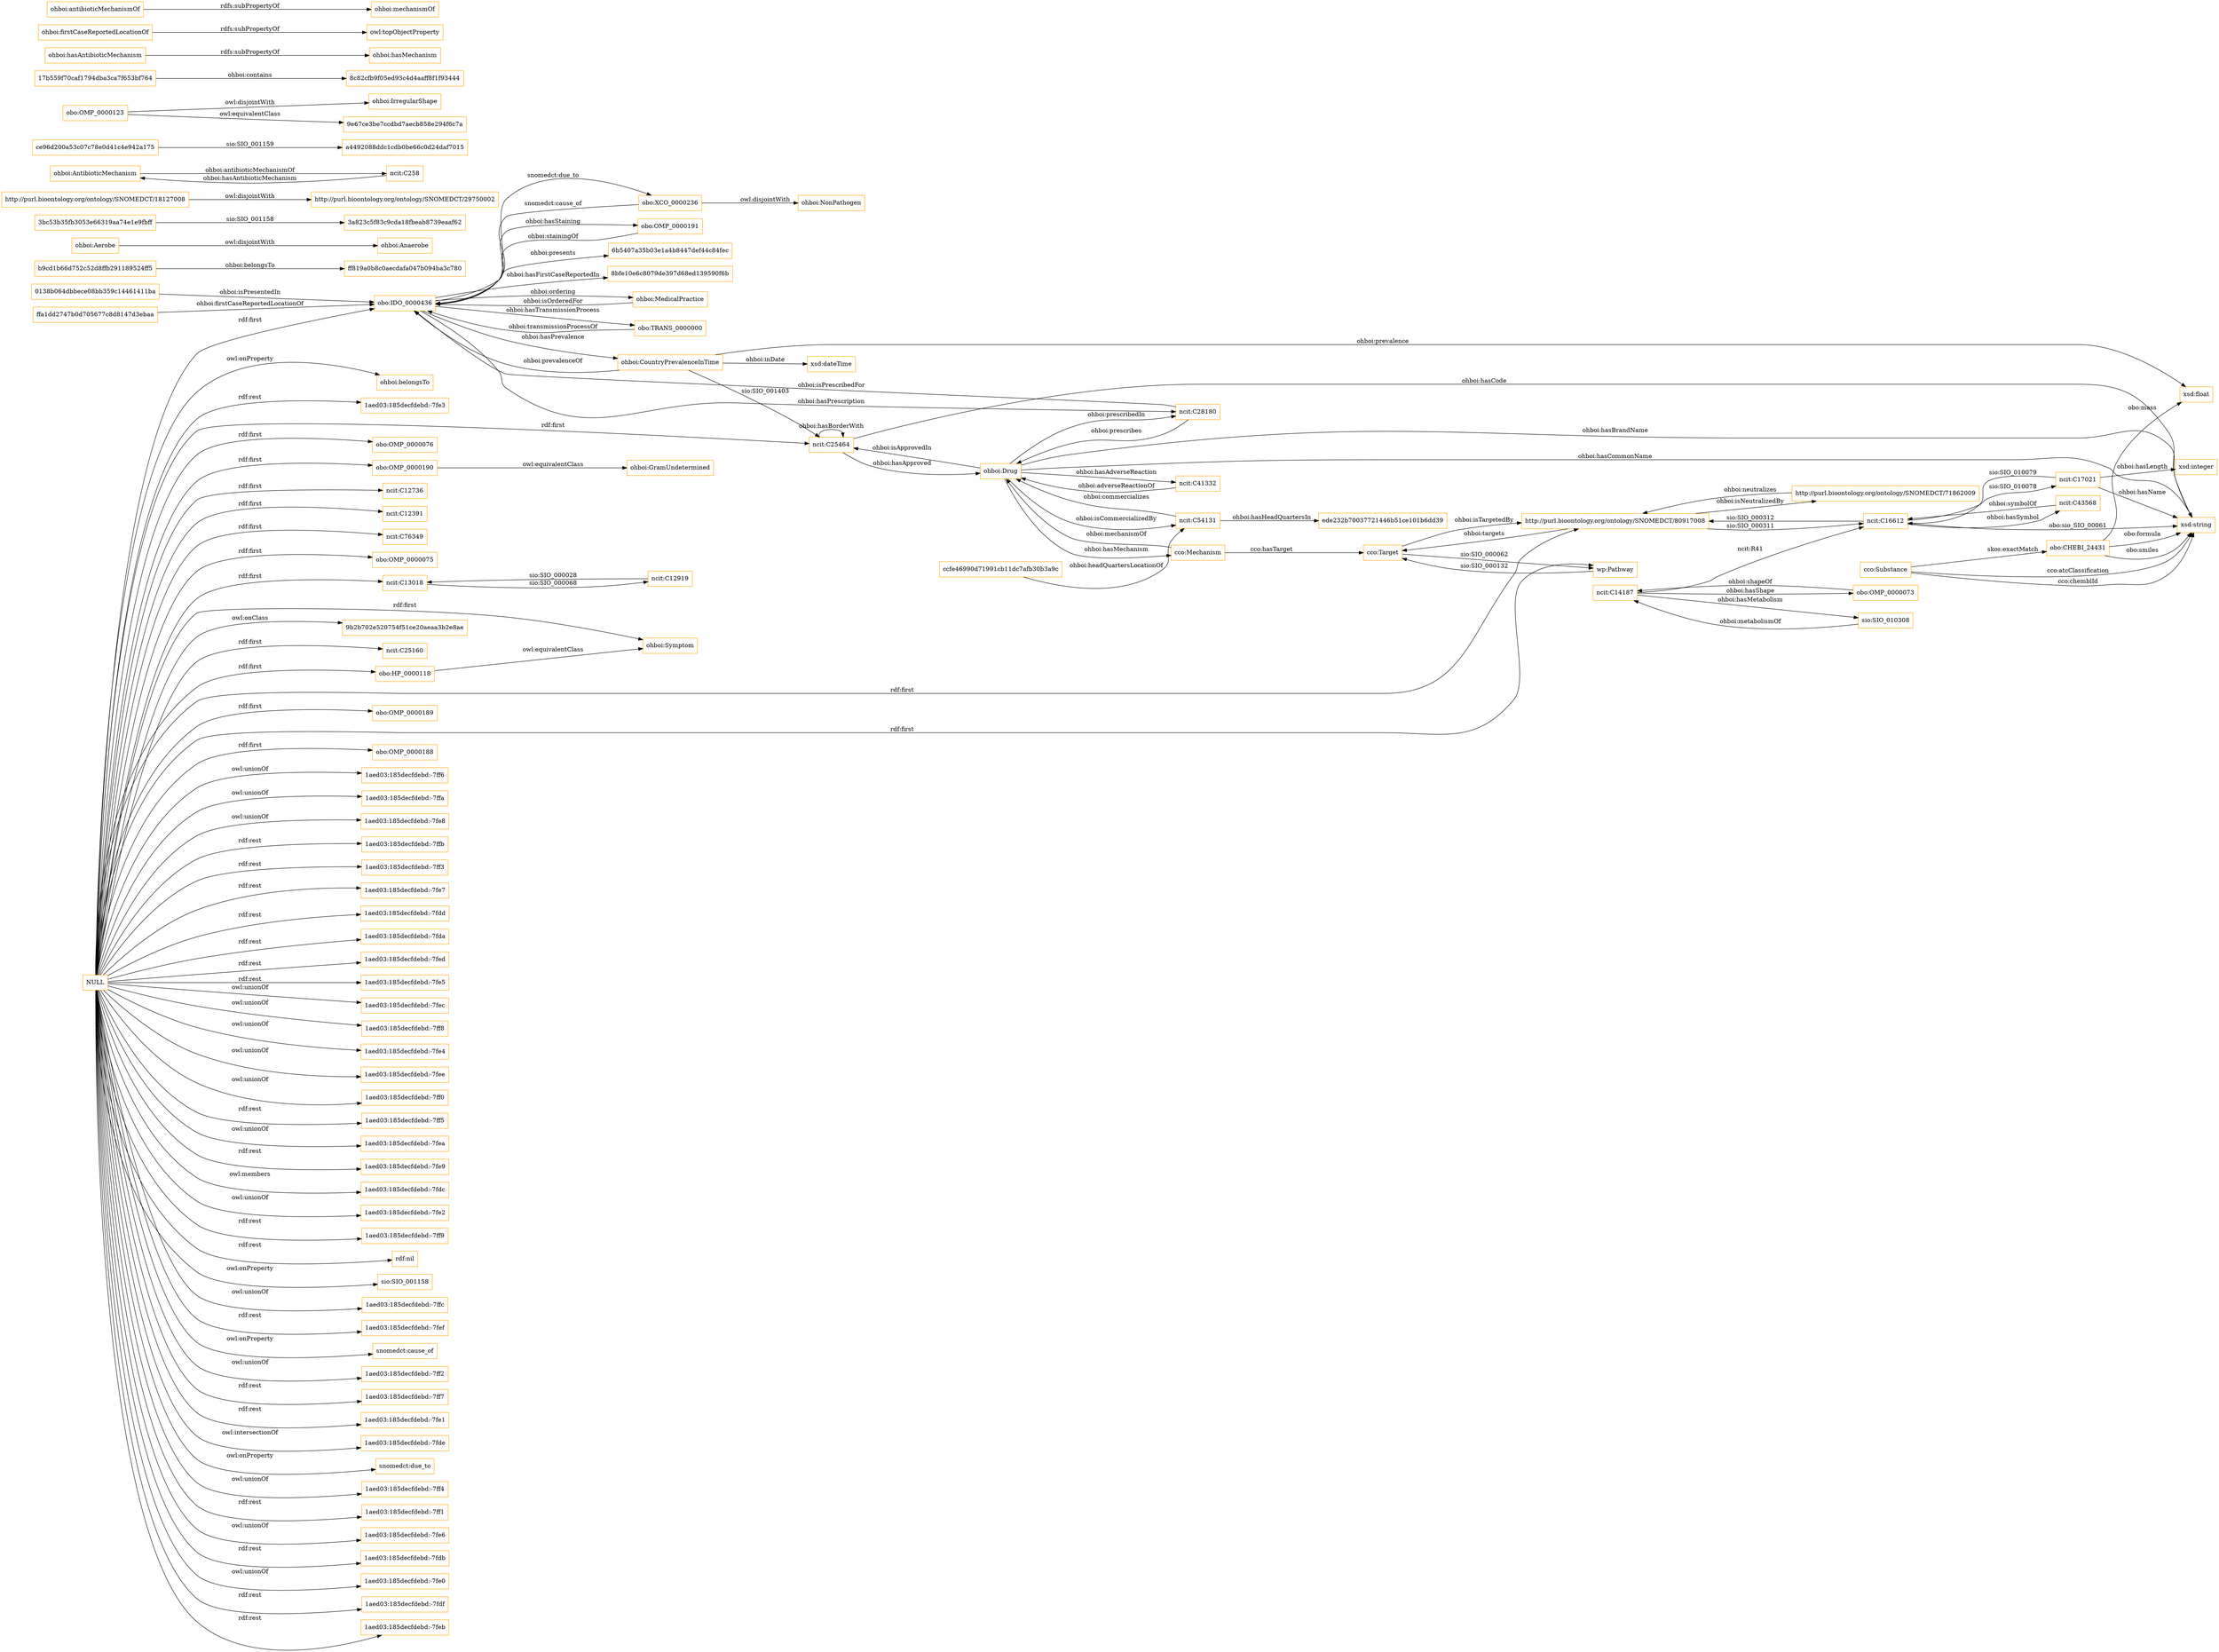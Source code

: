 digraph ar2dtool_diagram { 
rankdir=LR;
size="1501"
node [shape = rectangle, color="orange"]; "0138b064dbbece08bb359c14461411ba" "ff819a0b8c0aecdafa047b094ba3c780" "obo:CHEBI_24431" "wp:Pathway" "obo:OMP_0000076" "ffa1dd2747b0d705677c8d8147d3ebaa" "ohboi:Aerobe" "3a823c5f83c9cda18fbeab8739eaaf62" "obo:OMP_0000190" "http://purl.bioontology.org/ontology/SNOMEDCT/29750002" "ncit:C12736" "b9cd1b66d752c52d8ffb291189524ff5" "ncit:C12391" "ncit:C54131" "6b5407a35b03e1a4b8447def44c84fec" "obo:TRANS_0000000" "ncit:C43568" "ncit:C76349" "ohboi:CountryPrevalenceInTime" "ohboi:AntibioticMechanism" "ncit:C28180" "3bc53b35fb3053e66319aa74e1e9fbff" "ncit:C17021" "ohboi:GramUndetermined" "http://purl.bioontology.org/ontology/SNOMEDCT/71862009" "obo:OMP_0000075" "ohboi:Drug" "ce96d200a53c07c78e0d41c4e942a175" "cco:Substance" "obo:OMP_0000123" "obo:HP_0000118" "17b559f70caf1794dba3ca7f653bf764" "http://purl.bioontology.org/ontology/SNOMEDCT/18127008" "ede232b70037721446b51ce101b6dd39" "ncit:C16612" "ohboi:IrregularShape" "obo:XCO_0000236" "8c82cfb9f05ed93c4d4aaff8f1f93444" "a4492088ddc1cdb0be66c0d24daf7015" "ncit:C13018" "ohboi:Anaerobe" "cco:Target" "ccfe46990d71991cb11dc7afb30b3a9c" "cco:Mechanism" "9b2b702e520754f51ce20aeaa3b2e8ae" "ncit:C25160" "ohboi:NonPathogen" "obo:OMP_0000191" "ncit:C41332" "ohboi:Symptom" "sio:SIO_010308" "http://purl.bioontology.org/ontology/SNOMEDCT/80917008" "obo:OMP_0000189" "obo:IDO_0000436" "8bfe10e6c8079de397d68ed139590f6b" "ncit:C25464" "9e67ce3be7ccdbd7aecb858e294f6c7a" "ncit:C258" "ncit:C12919" "ncit:C14187" "obo:OMP_0000073" "obo:OMP_0000188" "ohboi:MedicalPractice" ; /*classes style*/
	"ohboi:Aerobe" -> "ohboi:Anaerobe" [ label = "owl:disjointWith" ];
	"ohboi:hasAntibioticMechanism" -> "ohboi:hasMechanism" [ label = "rdfs:subPropertyOf" ];
	"ohboi:firstCaseReportedLocationOf" -> "owl:topObjectProperty" [ label = "rdfs:subPropertyOf" ];
	"http://purl.bioontology.org/ontology/SNOMEDCT/18127008" -> "http://purl.bioontology.org/ontology/SNOMEDCT/29750002" [ label = "owl:disjointWith" ];
	"ohboi:antibioticMechanismOf" -> "ohboi:mechanismOf" [ label = "rdfs:subPropertyOf" ];
	"obo:OMP_0000123" -> "ohboi:IrregularShape" [ label = "owl:disjointWith" ];
	"obo:OMP_0000123" -> "9e67ce3be7ccdbd7aecb858e294f6c7a" [ label = "owl:equivalentClass" ];
	"obo:HP_0000118" -> "ohboi:Symptom" [ label = "owl:equivalentClass" ];
	"NULL" -> "1aed03:185decfdebd:-7ff6" [ label = "owl:unionOf" ];
	"NULL" -> "1aed03:185decfdebd:-7ffa" [ label = "owl:unionOf" ];
	"NULL" -> "1aed03:185decfdebd:-7fe8" [ label = "owl:unionOf" ];
	"NULL" -> "1aed03:185decfdebd:-7ffb" [ label = "rdf:rest" ];
	"NULL" -> "1aed03:185decfdebd:-7ff3" [ label = "rdf:rest" ];
	"NULL" -> "1aed03:185decfdebd:-7fe7" [ label = "rdf:rest" ];
	"NULL" -> "ncit:C12736" [ label = "rdf:first" ];
	"NULL" -> "1aed03:185decfdebd:-7fdd" [ label = "rdf:rest" ];
	"NULL" -> "1aed03:185decfdebd:-7fda" [ label = "rdf:rest" ];
	"NULL" -> "9b2b702e520754f51ce20aeaa3b2e8ae" [ label = "owl:onClass" ];
	"NULL" -> "1aed03:185decfdebd:-7fed" [ label = "rdf:rest" ];
	"NULL" -> "1aed03:185decfdebd:-7fe5" [ label = "rdf:rest" ];
	"NULL" -> "1aed03:185decfdebd:-7fec" [ label = "owl:unionOf" ];
	"NULL" -> "1aed03:185decfdebd:-7ff8" [ label = "owl:unionOf" ];
	"NULL" -> "1aed03:185decfdebd:-7fe4" [ label = "owl:unionOf" ];
	"NULL" -> "1aed03:185decfdebd:-7fee" [ label = "owl:unionOf" ];
	"NULL" -> "ncit:C25464" [ label = "rdf:first" ];
	"NULL" -> "1aed03:185decfdebd:-7ff0" [ label = "owl:unionOf" ];
	"NULL" -> "1aed03:185decfdebd:-7ff5" [ label = "rdf:rest" ];
	"NULL" -> "1aed03:185decfdebd:-7fea" [ label = "owl:unionOf" ];
	"NULL" -> "ncit:C12391" [ label = "rdf:first" ];
	"NULL" -> "1aed03:185decfdebd:-7fe9" [ label = "rdf:rest" ];
	"NULL" -> "1aed03:185decfdebd:-7fdc" [ label = "owl:members" ];
	"NULL" -> "1aed03:185decfdebd:-7fe2" [ label = "owl:unionOf" ];
	"NULL" -> "obo:OMP_0000076" [ label = "rdf:first" ];
	"NULL" -> "1aed03:185decfdebd:-7ff9" [ label = "rdf:rest" ];
	"NULL" -> "wp:Pathway" [ label = "rdf:first" ];
	"NULL" -> "rdf:nil" [ label = "rdf:rest" ];
	"NULL" -> "sio:SIO_001158" [ label = "owl:onProperty" ];
	"NULL" -> "1aed03:185decfdebd:-7ffc" [ label = "owl:unionOf" ];
	"NULL" -> "obo:HP_0000118" [ label = "rdf:first" ];
	"NULL" -> "1aed03:185decfdebd:-7fef" [ label = "rdf:rest" ];
	"NULL" -> "snomedct:cause_of" [ label = "owl:onProperty" ];
	"NULL" -> "ncit:C13018" [ label = "rdf:first" ];
	"NULL" -> "1aed03:185decfdebd:-7ff2" [ label = "owl:unionOf" ];
	"NULL" -> "obo:OMP_0000188" [ label = "rdf:first" ];
	"NULL" -> "1aed03:185decfdebd:-7ff7" [ label = "rdf:rest" ];
	"NULL" -> "obo:OMP_0000189" [ label = "rdf:first" ];
	"NULL" -> "1aed03:185decfdebd:-7fe1" [ label = "rdf:rest" ];
	"NULL" -> "1aed03:185decfdebd:-7fde" [ label = "owl:intersectionOf" ];
	"NULL" -> "ohboi:Symptom" [ label = "rdf:first" ];
	"NULL" -> "snomedct:due_to" [ label = "owl:onProperty" ];
	"NULL" -> "obo:OMP_0000075" [ label = "rdf:first" ];
	"NULL" -> "1aed03:185decfdebd:-7ff4" [ label = "owl:unionOf" ];
	"NULL" -> "1aed03:185decfdebd:-7ff1" [ label = "rdf:rest" ];
	"NULL" -> "1aed03:185decfdebd:-7fe6" [ label = "owl:unionOf" ];
	"NULL" -> "http://purl.bioontology.org/ontology/SNOMEDCT/80917008" [ label = "rdf:first" ];
	"NULL" -> "1aed03:185decfdebd:-7fdb" [ label = "rdf:rest" ];
	"NULL" -> "ncit:C76349" [ label = "rdf:first" ];
	"NULL" -> "obo:OMP_0000190" [ label = "rdf:first" ];
	"NULL" -> "1aed03:185decfdebd:-7fe0" [ label = "owl:unionOf" ];
	"NULL" -> "1aed03:185decfdebd:-7fdf" [ label = "rdf:rest" ];
	"NULL" -> "1aed03:185decfdebd:-7feb" [ label = "rdf:rest" ];
	"NULL" -> "ohboi:belongsTo" [ label = "owl:onProperty" ];
	"NULL" -> "1aed03:185decfdebd:-7fe3" [ label = "rdf:rest" ];
	"NULL" -> "obo:IDO_0000436" [ label = "rdf:first" ];
	"NULL" -> "ncit:C25160" [ label = "rdf:first" ];
	"obo:XCO_0000236" -> "ohboi:NonPathogen" [ label = "owl:disjointWith" ];
	"obo:OMP_0000190" -> "ohboi:GramUndetermined" [ label = "owl:equivalentClass" ];
	"http://purl.bioontology.org/ontology/SNOMEDCT/80917008" -> "cco:Target" [ label = "ohboi:targets" ];
	"ncit:C25464" -> "ncit:C25464" [ label = "ohboi:hasBorderWith" ];
	"obo:IDO_0000436" -> "ohboi:MedicalPractice" [ label = "ohboi:ordering" ];
	"cco:Target" -> "http://purl.bioontology.org/ontology/SNOMEDCT/80917008" [ label = "ohboi:isTargetedBy" ];
	"ohboi:Drug" -> "ncit:C41332" [ label = "ohboi:hasAdverseReaction" ];
	"ncit:C25464" -> "xsd:string" [ label = "ohboi:hasCode" ];
	"ccfe46990d71991cb11dc7afb30b3a9c" -> "ncit:C54131" [ label = "ohboi:headQuartersLocationOf" ];
	"obo:IDO_0000436" -> "obo:TRANS_0000000" [ label = "ohboi:hasTransmissionProcess" ];
	"obo:IDO_0000436" -> "6b5407a35b03e1a4b8447def44c84fec" [ label = "ohboi:presents" ];
	"ncit:C25464" -> "ohboi:Drug" [ label = "ohboi:hasApproved" ];
	"0138b064dbbece08bb359c14461411ba" -> "obo:IDO_0000436" [ label = "ohboi:isPresentedIn" ];
	"ncit:C17021" -> "xsd:string" [ label = "ohboi:hasName" ];
	"ncit:C17021" -> "xsd:integer" [ label = "ohboi:hasLength" ];
	"cco:Substance" -> "xsd:string" [ label = "cco:atcClassification" ];
	"ohboi:CountryPrevalenceInTime" -> "xsd:float" [ label = "ohboi:prevalence" ];
	"ohboi:Drug" -> "xsd:string" [ label = "ohboi:hasBrandName" ];
	"ncit:C14187" -> "ncit:C16612" [ label = "ncit:R41" ];
	"ohboi:CountryPrevalenceInTime" -> "ncit:C25464" [ label = "sio:SIO_001403" ];
	"ncit:C16612" -> "ncit:C43568" [ label = "ohboi:hasSymbol" ];
	"obo:CHEBI_24431" -> "xsd:string" [ label = "obo:smiles" ];
	"cco:Substance" -> "xsd:string" [ label = "cco:chemblId" ];
	"wp:Pathway" -> "cco:Target" [ label = "sio:SIO_000132" ];
	"ohboi:Drug" -> "xsd:string" [ label = "ohboi:hasCommonName" ];
	"obo:XCO_0000236" -> "obo:IDO_0000436" [ label = "snomedct:cause_of" ];
	"obo:CHEBI_24431" -> "xsd:float" [ label = "obo:mass" ];
	"obo:IDO_0000436" -> "obo:OMP_0000191" [ label = "ohboi:hasStaining" ];
	"ncit:C54131" -> "ohboi:Drug" [ label = "ohboi:commercializes" ];
	"obo:IDO_0000436" -> "ohboi:CountryPrevalenceInTime" [ label = "ohboi:hasPrevalence" ];
	"obo:CHEBI_24431" -> "xsd:string" [ label = "obo:formula" ];
	"http://purl.bioontology.org/ontology/SNOMEDCT/80917008" -> "http://purl.bioontology.org/ontology/SNOMEDCT/71862009" [ label = "ohboi:isNeutralizedBy" ];
	"ncit:C13018" -> "ncit:C12919" [ label = "sio:SIO_000068" ];
	"ffa1dd2747b0d705677c8d8147d3ebaa" -> "obo:IDO_0000436" [ label = "ohboi:firstCaseReportedLocationOf" ];
	"ncit:C54131" -> "ede232b70037721446b51ce101b6dd39" [ label = "ohboi:hasHeadQuartersIn" ];
	"ohboi:CountryPrevalenceInTime" -> "obo:IDO_0000436" [ label = "ohboi:prevalenceOf" ];
	"ncit:C43568" -> "ncit:C16612" [ label = "ohboi:symbolOf" ];
	"obo:IDO_0000436" -> "ncit:C28180" [ label = "ohboi:hasPrescription" ];
	"sio:SIO_010308" -> "ncit:C14187" [ label = "ohboi:metabolismOf" ];
	"ohboi:AntibioticMechanism" -> "ncit:C258" [ label = "ohboi:antibioticMechanismOf" ];
	"cco:Target" -> "wp:Pathway" [ label = "sio:SIO_000062" ];
	"obo:OMP_0000073" -> "ncit:C14187" [ label = "ohboi:shapeOf" ];
	"ncit:C28180" -> "ohboi:Drug" [ label = "ohboi:prescribes" ];
	"17b559f70caf1794dba3ca7f653bf764" -> "8c82cfb9f05ed93c4d4aaff8f1f93444" [ label = "ohboi:contains" ];
	"ncit:C16612" -> "xsd:string" [ label = "obo:sio_SIO_00061" ];
	"ncit:C17021" -> "ncit:C16612" [ label = "sio:SIO_010079" ];
	"ncit:C16612" -> "ncit:C17021" [ label = "sio:SIO_010078" ];
	"ohboi:Drug" -> "cco:Mechanism" [ label = "ohboi:hasMechanism" ];
	"ohboi:Drug" -> "ncit:C28180" [ label = "ohboi:prescribedIn" ];
	"obo:IDO_0000436" -> "obo:XCO_0000236" [ label = "snomedct:due_to" ];
	"ncit:C14187" -> "sio:SIO_010308" [ label = "ohboi:hasMetabolism" ];
	"ncit:C28180" -> "obo:IDO_0000436" [ label = "ohboi:isPrescribedFor" ];
	"http://purl.bioontology.org/ontology/SNOMEDCT/71862009" -> "http://purl.bioontology.org/ontology/SNOMEDCT/80917008" [ label = "ohboi:neutralizes" ];
	"cco:Substance" -> "obo:CHEBI_24431" [ label = "skos:exactMatch" ];
	"obo:IDO_0000436" -> "8bfe10e6c8079de397d68ed139590f6b" [ label = "ohboi:hasFirstCaseReportedIn" ];
	"obo:OMP_0000191" -> "obo:IDO_0000436" [ label = "ohboi:stainingOf" ];
	"ohboi:MedicalPractice" -> "obo:IDO_0000436" [ label = "ohboi:isOrderedFor" ];
	"ncit:C41332" -> "ohboi:Drug" [ label = "ohboi:adverseReactionOf" ];
	"ncit:C16612" -> "http://purl.bioontology.org/ontology/SNOMEDCT/80917008" [ label = "sio:SIO_000312" ];
	"obo:TRANS_0000000" -> "obo:IDO_0000436" [ label = "ohboi:transmissionProcessOf" ];
	"http://purl.bioontology.org/ontology/SNOMEDCT/80917008" -> "ncit:C16612" [ label = "sio:SIO_000311" ];
	"cco:Mechanism" -> "cco:Target" [ label = "cco:hasTarget" ];
	"ncit:C258" -> "ohboi:AntibioticMechanism" [ label = "ohboi:hasAntibioticMechanism" ];
	"ohboi:Drug" -> "ncit:C54131" [ label = "ohboi:isCommercializedBy" ];
	"ohboi:CountryPrevalenceInTime" -> "xsd:dateTime" [ label = "ohboi:inDate" ];
	"ncit:C14187" -> "obo:OMP_0000073" [ label = "ohboi:hasShape" ];
	"ohboi:Drug" -> "ncit:C25464" [ label = "ohboi:isApprovedIn" ];
	"cco:Mechanism" -> "ohboi:Drug" [ label = "ohboi:mechanismOf" ];
	"b9cd1b66d752c52d8ffb291189524ff5" -> "ff819a0b8c0aecdafa047b094ba3c780" [ label = "ohboi:belongsTo" ];
	"3bc53b35fb3053e66319aa74e1e9fbff" -> "3a823c5f83c9cda18fbeab8739eaaf62" [ label = "sio:SIO_001158" ];
	"ce96d200a53c07c78e0d41c4e942a175" -> "a4492088ddc1cdb0be66c0d24daf7015" [ label = "sio:SIO_001159" ];
	"ncit:C12919" -> "ncit:C13018" [ label = "sio:SIO_000028" ];

}
